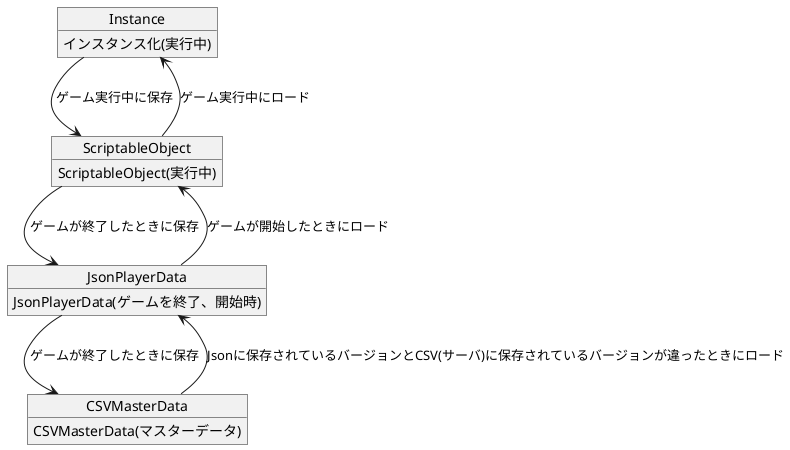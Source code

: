 ﻿@startuml

object Instance {
 インスタンス化(実行中)
}

object ScriptableObject {
 ScriptableObject(実行中)
}

object JsonPlayerData {
 JsonPlayerData(ゲームを終了、開始時)
}

object CSVMasterData {
 CSVMasterData(マスターデータ)
}

Instance --> ScriptableObject : ゲーム実行中に保存
ScriptableObject --> Instance : ゲーム実行中にロード

ScriptableObject --> JsonPlayerData : ゲームが終了したときに保存
JsonPlayerData --> ScriptableObject : ゲームが開始したときにロード

JsonPlayerData --> CSVMasterData : ゲームが終了したときに保存
CSVMasterData --> JsonPlayerData : Jsonに保存されているバージョンとCSV(サーバ)に保存されているバージョンが違ったときにロード

@enduml